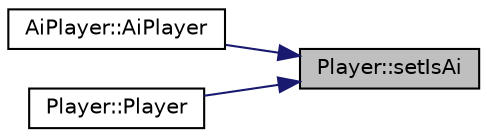 digraph "Player::setIsAi"
{
 // LATEX_PDF_SIZE
  edge [fontname="Helvetica",fontsize="10",labelfontname="Helvetica",labelfontsize="10"];
  node [fontname="Helvetica",fontsize="10",shape=record];
  rankdir="RL";
  Node1 [label="Player::setIsAi",height=0.2,width=0.4,color="black", fillcolor="grey75", style="filled", fontcolor="black",tooltip=" "];
  Node1 -> Node2 [dir="back",color="midnightblue",fontsize="10",style="solid",fontname="Helvetica"];
  Node2 [label="AiPlayer::AiPlayer",height=0.2,width=0.4,color="black", fillcolor="white", style="filled",URL="$class_ai_player.html#a8039dc621ac1f6b087d0f1732ce3ab55",tooltip=" "];
  Node1 -> Node3 [dir="back",color="midnightblue",fontsize="10",style="solid",fontname="Helvetica"];
  Node3 [label="Player::Player",height=0.2,width=0.4,color="black", fillcolor="white", style="filled",URL="$class_player.html#affe0cc3cb714f6deb4e62f0c0d3f1fd8",tooltip=" "];
}
